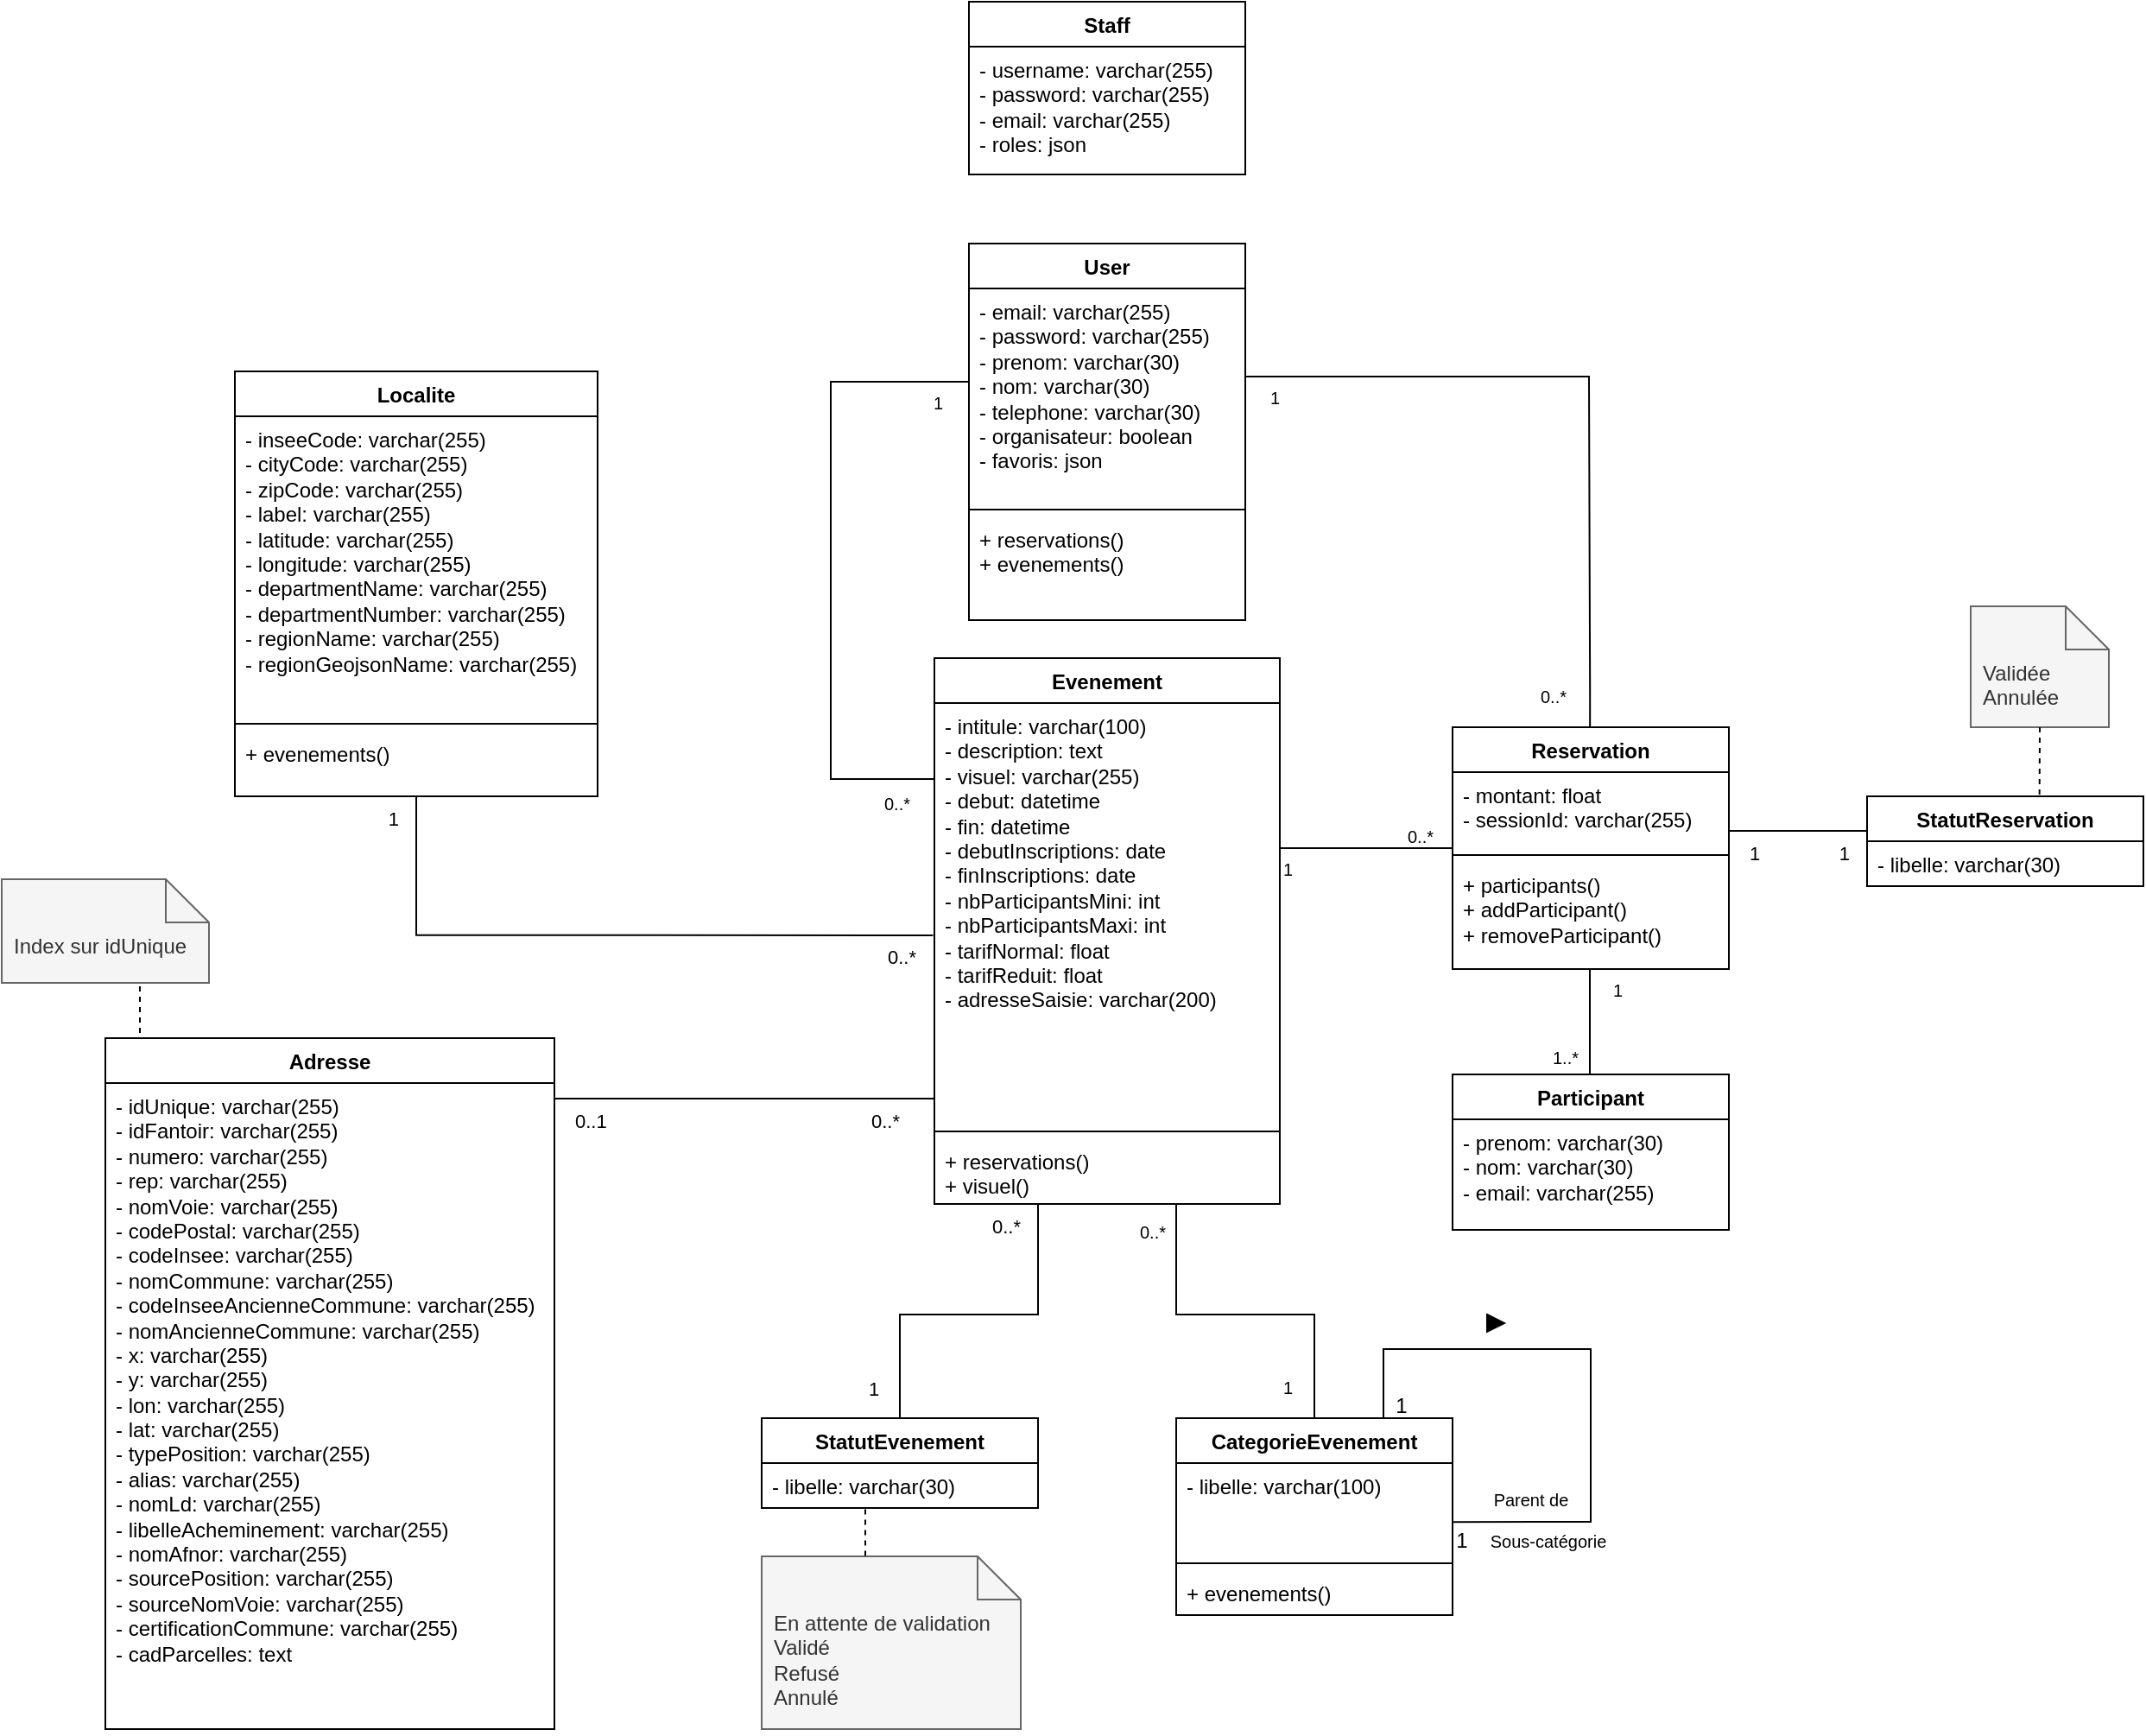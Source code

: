 <mxfile version="24.0.4" type="device">
  <diagram name="Page-1" id="OHU-SYtt-npZF4PoFhkZ">
    <mxGraphModel dx="1258" dy="837" grid="1" gridSize="10" guides="1" tooltips="1" connect="1" arrows="1" fold="1" page="1" pageScale="1" pageWidth="4681" pageHeight="3300" math="0" shadow="0">
      <root>
        <mxCell id="0" />
        <mxCell id="1" parent="0" />
        <mxCell id="VpV34tValKDLqtTL0H20-1" value="Evenement" style="swimlane;fontStyle=1;align=center;verticalAlign=top;childLayout=stackLayout;horizontal=1;startSize=26;horizontalStack=0;resizeParent=1;resizeParentMax=0;resizeLast=0;collapsible=1;marginBottom=0;whiteSpace=wrap;html=1;" parent="1" vertex="1">
          <mxGeometry x="2220" y="1560" width="200" height="316" as="geometry" />
        </mxCell>
        <mxCell id="VpV34tValKDLqtTL0H20-2" value="- intitule: varchar(100)&lt;br&gt;- description: text&lt;br&gt;- visuel: varchar(255)&lt;br&gt;- debut: datetime&lt;br&gt;- fin: datetime&lt;br&gt;- debutInscriptions: date&lt;br&gt;- finInscriptions: date&lt;br&gt;- nbParticipantsMini: int&lt;br&gt;- nbParticipantsMaxi: int&lt;br&gt;- tarifNormal: float&lt;br&gt;- tarifReduit: float&lt;br&gt;- adresseSaisie: varchar(200)&lt;br&gt;&lt;div&gt;&lt;br&gt;&lt;/div&gt;" style="text;strokeColor=none;fillColor=none;align=left;verticalAlign=top;spacingLeft=4;spacingRight=4;overflow=hidden;rotatable=0;points=[[0,0.5],[1,0.5]];portConstraint=eastwest;whiteSpace=wrap;html=1;" parent="VpV34tValKDLqtTL0H20-1" vertex="1">
          <mxGeometry y="26" width="200" height="244" as="geometry" />
        </mxCell>
        <mxCell id="VpV34tValKDLqtTL0H20-3" value="" style="line;strokeWidth=1;fillColor=none;align=left;verticalAlign=middle;spacingTop=-1;spacingLeft=3;spacingRight=3;rotatable=0;labelPosition=right;points=[];portConstraint=eastwest;strokeColor=inherit;" parent="VpV34tValKDLqtTL0H20-1" vertex="1">
          <mxGeometry y="270" width="200" height="8" as="geometry" />
        </mxCell>
        <mxCell id="VpV34tValKDLqtTL0H20-4" value="+ reservations()&lt;br&gt;+ visuel()" style="text;strokeColor=none;fillColor=none;align=left;verticalAlign=top;spacingLeft=4;spacingRight=4;overflow=hidden;rotatable=0;points=[[0,0.5],[1,0.5]];portConstraint=eastwest;whiteSpace=wrap;html=1;" parent="VpV34tValKDLqtTL0H20-1" vertex="1">
          <mxGeometry y="278" width="200" height="38" as="geometry" />
        </mxCell>
        <mxCell id="VpV34tValKDLqtTL0H20-10" value="CategorieEvenement" style="swimlane;fontStyle=1;align=center;verticalAlign=top;childLayout=stackLayout;horizontal=1;startSize=26;horizontalStack=0;resizeParent=1;resizeParentMax=0;resizeLast=0;collapsible=1;marginBottom=0;whiteSpace=wrap;html=1;" parent="1" vertex="1">
          <mxGeometry x="2360" y="2000" width="160" height="114" as="geometry" />
        </mxCell>
        <mxCell id="VpV34tValKDLqtTL0H20-11" value="- libelle: varchar(100)" style="text;strokeColor=none;fillColor=none;align=left;verticalAlign=top;spacingLeft=4;spacingRight=4;overflow=hidden;rotatable=0;points=[[0,0.5],[1,0.5]];portConstraint=eastwest;whiteSpace=wrap;html=1;" parent="VpV34tValKDLqtTL0H20-10" vertex="1">
          <mxGeometry y="26" width="160" height="54" as="geometry" />
        </mxCell>
        <mxCell id="VpV34tValKDLqtTL0H20-12" value="" style="line;strokeWidth=1;fillColor=none;align=left;verticalAlign=middle;spacingTop=-1;spacingLeft=3;spacingRight=3;rotatable=0;labelPosition=right;points=[];portConstraint=eastwest;strokeColor=inherit;" parent="VpV34tValKDLqtTL0H20-10" vertex="1">
          <mxGeometry y="80" width="160" height="8" as="geometry" />
        </mxCell>
        <mxCell id="VpV34tValKDLqtTL0H20-13" value="+ evenements()" style="text;strokeColor=none;fillColor=none;align=left;verticalAlign=top;spacingLeft=4;spacingRight=4;overflow=hidden;rotatable=0;points=[[0,0.5],[1,0.5]];portConstraint=eastwest;whiteSpace=wrap;html=1;" parent="VpV34tValKDLqtTL0H20-10" vertex="1">
          <mxGeometry y="88" width="160" height="26" as="geometry" />
        </mxCell>
        <mxCell id="VpV34tValKDLqtTL0H20-18" value="" style="endArrow=none;html=1;rounded=0;align=center;verticalAlign=bottom;labelBackgroundColor=none;exitX=0.75;exitY=0;exitDx=0;exitDy=0;entryX=0.997;entryY=0.632;entryDx=0;entryDy=0;entryPerimeter=0;" parent="VpV34tValKDLqtTL0H20-10" source="VpV34tValKDLqtTL0H20-10" target="VpV34tValKDLqtTL0H20-11" edge="1">
          <mxGeometry relative="1" as="geometry">
            <mxPoint x="90" y="-30" as="sourcePoint" />
            <mxPoint x="200" y="60" as="targetPoint" />
            <Array as="points">
              <mxPoint x="120" y="-40" />
              <mxPoint x="240" y="-40" />
              <mxPoint x="240" y="60" />
            </Array>
          </mxGeometry>
        </mxCell>
        <mxCell id="VpV34tValKDLqtTL0H20-17" value="" style="triangle;aspect=fixed;fillColor=strokeColor;verticalAlign=bottom;movable=1;resizable=1;rotatable=1;deletable=1;editable=1;locked=0;connectable=1;" parent="1" vertex="1">
          <mxGeometry x="2540" y="1940" width="10" height="10" as="geometry" />
        </mxCell>
        <mxCell id="VpV34tValKDLqtTL0H20-22" value="Parent de" style="text;html=1;align=center;verticalAlign=top;resizable=0;points=[];autosize=1;strokeColor=none;fillColor=none;fontSize=10;" parent="1" vertex="1">
          <mxGeometry x="2530" y="2035" width="70" height="30" as="geometry" />
        </mxCell>
        <mxCell id="VpV34tValKDLqtTL0H20-26" value="&lt;span style=&quot;font-size: 10px;&quot;&gt;Sous-catégorie&lt;/span&gt;" style="text;html=1;align=center;verticalAlign=bottom;resizable=0;points=[];autosize=1;strokeColor=none;fillColor=none;" parent="1" vertex="1">
          <mxGeometry x="2530" y="2050" width="90" height="30" as="geometry" />
        </mxCell>
        <mxCell id="VpV34tValKDLqtTL0H20-67" value="Staff" style="swimlane;fontStyle=1;align=center;verticalAlign=top;childLayout=stackLayout;horizontal=1;startSize=26;horizontalStack=0;resizeParent=1;resizeParentMax=0;resizeLast=0;collapsible=1;marginBottom=0;whiteSpace=wrap;html=1;" parent="1" vertex="1">
          <mxGeometry x="2240" y="1180" width="160" height="100" as="geometry" />
        </mxCell>
        <mxCell id="VpV34tValKDLqtTL0H20-68" value="- username: varchar(255)&lt;br&gt;- password: varchar(255)&lt;br&gt;- email: varchar(255)&lt;br&gt;- roles: json" style="text;strokeColor=none;fillColor=none;align=left;verticalAlign=top;spacingLeft=4;spacingRight=4;overflow=hidden;rotatable=0;points=[[0,0.5],[1,0.5]];portConstraint=eastwest;whiteSpace=wrap;html=1;" parent="VpV34tValKDLqtTL0H20-67" vertex="1">
          <mxGeometry y="26" width="160" height="74" as="geometry" />
        </mxCell>
        <mxCell id="VpV34tValKDLqtTL0H20-81" value="1" style="text;html=1;align=center;verticalAlign=middle;resizable=0;points=[];autosize=1;strokeColor=none;fillColor=none;" parent="1" vertex="1">
          <mxGeometry x="2475" y="1978" width="30" height="30" as="geometry" />
        </mxCell>
        <mxCell id="VpV34tValKDLqtTL0H20-82" value="1" style="text;html=1;align=center;verticalAlign=bottom;resizable=0;points=[];autosize=1;strokeColor=none;fillColor=none;" parent="1" vertex="1">
          <mxGeometry x="2510" y="2050" width="30" height="30" as="geometry" />
        </mxCell>
        <mxCell id="VpV34tValKDLqtTL0H20-83" value="" style="verticalAlign=bottom;html=1;endArrow=none;edgeStyle=orthogonalEdgeStyle;rounded=0;entryX=0.5;entryY=1;entryDx=0;entryDy=0;" parent="1" edge="1">
          <mxGeometry relative="1" as="geometry">
            <mxPoint x="2440" y="2000" as="sourcePoint" />
            <mxPoint x="2360" y="1876" as="targetPoint" />
            <Array as="points">
              <mxPoint x="2440" y="1999" />
              <mxPoint x="2440" y="1940" />
              <mxPoint x="2360" y="1940" />
            </Array>
          </mxGeometry>
        </mxCell>
        <mxCell id="VpV34tValKDLqtTL0H20-84" value="1" style="resizable=0;html=1;align=left;verticalAlign=top;labelBackgroundColor=none;fontSize=10" parent="VpV34tValKDLqtTL0H20-83" connectable="0" vertex="1">
          <mxGeometry x="-1" relative="1" as="geometry">
            <mxPoint x="-20" y="-30" as="offset" />
          </mxGeometry>
        </mxCell>
        <mxCell id="VpV34tValKDLqtTL0H20-86" value="0..*" style="resizable=0;html=1;align=right;verticalAlign=top;labelBackgroundColor=none;fontSize=10" parent="VpV34tValKDLqtTL0H20-83" connectable="0" vertex="1">
          <mxGeometry x="0.9" relative="1" as="geometry">
            <mxPoint x="-6" y="-6" as="offset" />
          </mxGeometry>
        </mxCell>
        <mxCell id="VpV34tValKDLqtTL0H20-91" value="" style="verticalAlign=bottom;html=1;endArrow=none;edgeStyle=orthogonalEdgeStyle;rounded=0;entryX=0.5;entryY=0;entryDx=0;entryDy=0;" parent="1" edge="1">
          <mxGeometry relative="1" as="geometry">
            <mxPoint x="2420" y="1670" as="sourcePoint" />
            <mxPoint x="2520" y="1670" as="targetPoint" />
            <Array as="points" />
          </mxGeometry>
        </mxCell>
        <mxCell id="VpV34tValKDLqtTL0H20-92" value="1" style="resizable=0;html=1;align=left;verticalAlign=top;labelBackgroundColor=none;fontSize=10" parent="VpV34tValKDLqtTL0H20-91" connectable="0" vertex="1">
          <mxGeometry x="-1" relative="1" as="geometry" />
        </mxCell>
        <mxCell id="VpV34tValKDLqtTL0H20-93" value="0..*" style="resizable=0;html=1;align=right;verticalAlign=top;labelBackgroundColor=none;fontSize=10" parent="VpV34tValKDLqtTL0H20-91" connectable="0" vertex="1">
          <mxGeometry x="0.9" relative="1" as="geometry">
            <mxPoint x="-6" y="-19" as="offset" />
          </mxGeometry>
        </mxCell>
        <mxCell id="VpV34tValKDLqtTL0H20-102" value="" style="verticalAlign=bottom;html=1;endArrow=none;edgeStyle=orthogonalEdgeStyle;rounded=0;entryX=0;entryY=0.405;entryDx=0;entryDy=0;entryPerimeter=0;" parent="1" target="MEfozvx0OPqX_W-I6Wp5-21" edge="1">
          <mxGeometry relative="1" as="geometry">
            <mxPoint x="2220" y="1630" as="sourcePoint" />
            <mxPoint x="2150" y="1400" as="targetPoint" />
            <mxPoint as="offset" />
            <Array as="points">
              <mxPoint x="2160" y="1630" />
              <mxPoint x="2160" y="1400" />
              <mxPoint x="2240" y="1400" />
            </Array>
          </mxGeometry>
        </mxCell>
        <mxCell id="VpV34tValKDLqtTL0H20-103" value="0..*" style="resizable=0;html=1;align=left;verticalAlign=top;labelBackgroundColor=none;fontSize=10" parent="VpV34tValKDLqtTL0H20-102" connectable="0" vertex="1">
          <mxGeometry x="-1" relative="1" as="geometry">
            <mxPoint x="-31" y="2" as="offset" />
          </mxGeometry>
        </mxCell>
        <mxCell id="VpV34tValKDLqtTL0H20-104" value="" style="resizable=0;html=1;align=left;verticalAlign=bottom;labelBackgroundColor=none;fontSize=10" parent="VpV34tValKDLqtTL0H20-102" connectable="0" vertex="1">
          <mxGeometry x="-1" relative="1" as="geometry" />
        </mxCell>
        <mxCell id="VpV34tValKDLqtTL0H20-105" value="1" style="resizable=0;html=1;align=right;verticalAlign=top;labelBackgroundColor=none;fontSize=10" parent="VpV34tValKDLqtTL0H20-102" connectable="0" vertex="1">
          <mxGeometry x="0.9" relative="1" as="geometry" />
        </mxCell>
        <mxCell id="VpV34tValKDLqtTL0H20-106" value="" style="resizable=0;html=1;align=right;verticalAlign=bottom;labelBackgroundColor=none;fontSize=10" parent="VpV34tValKDLqtTL0H20-102" connectable="0" vertex="1">
          <mxGeometry x="0.9" relative="1" as="geometry" />
        </mxCell>
        <mxCell id="MEfozvx0OPqX_W-I6Wp5-6" value="Participant" style="swimlane;fontStyle=1;align=center;verticalAlign=top;childLayout=stackLayout;horizontal=1;startSize=26;horizontalStack=0;resizeParent=1;resizeParentMax=0;resizeLast=0;collapsible=1;marginBottom=0;whiteSpace=wrap;html=1;" parent="1" vertex="1">
          <mxGeometry x="2520" y="1801" width="160" height="90" as="geometry" />
        </mxCell>
        <mxCell id="MEfozvx0OPqX_W-I6Wp5-7" value="- prenom: varchar(30)&lt;br&gt;- nom: varchar(30)&lt;br&gt;- email: varchar(255)" style="text;strokeColor=none;fillColor=none;align=left;verticalAlign=top;spacingLeft=4;spacingRight=4;overflow=hidden;rotatable=0;points=[[0,0.5],[1,0.5]];portConstraint=eastwest;whiteSpace=wrap;html=1;" parent="MEfozvx0OPqX_W-I6Wp5-6" vertex="1">
          <mxGeometry y="26" width="160" height="64" as="geometry" />
        </mxCell>
        <mxCell id="MEfozvx0OPqX_W-I6Wp5-10" value="" style="verticalAlign=bottom;html=1;endArrow=none;edgeStyle=orthogonalEdgeStyle;rounded=0;" parent="1" target="MEfozvx0OPqX_W-I6Wp5-6" edge="1">
          <mxGeometry relative="1" as="geometry">
            <mxPoint x="2599.5" y="1740" as="sourcePoint" />
            <mxPoint x="2600" y="1846" as="targetPoint" />
            <Array as="points" />
          </mxGeometry>
        </mxCell>
        <mxCell id="MEfozvx0OPqX_W-I6Wp5-11" value="1" style="resizable=0;html=1;align=left;verticalAlign=top;labelBackgroundColor=none;fontSize=10" parent="MEfozvx0OPqX_W-I6Wp5-10" connectable="0" vertex="1">
          <mxGeometry x="-1" relative="1" as="geometry">
            <mxPoint x="11" as="offset" />
          </mxGeometry>
        </mxCell>
        <mxCell id="MEfozvx0OPqX_W-I6Wp5-12" value="1..*" style="resizable=0;html=1;align=right;verticalAlign=top;labelBackgroundColor=none;fontSize=10" parent="MEfozvx0OPqX_W-I6Wp5-10" connectable="0" vertex="1">
          <mxGeometry x="0.9" relative="1" as="geometry">
            <mxPoint x="-6" y="-19" as="offset" />
          </mxGeometry>
        </mxCell>
        <mxCell id="MEfozvx0OPqX_W-I6Wp5-20" value="User" style="swimlane;fontStyle=1;align=center;verticalAlign=top;childLayout=stackLayout;horizontal=1;startSize=26;horizontalStack=0;resizeParent=1;resizeParentMax=0;resizeLast=0;collapsible=1;marginBottom=0;whiteSpace=wrap;html=1;" parent="1" vertex="1">
          <mxGeometry x="2240" y="1320" width="160" height="218" as="geometry" />
        </mxCell>
        <mxCell id="MEfozvx0OPqX_W-I6Wp5-21" value="- email: varchar(255)&lt;br style=&quot;border-color: var(--border-color);&quot;&gt;- password: varchar(255)&lt;br style=&quot;border-color: var(--border-color);&quot;&gt;- prenom: varchar(30)&lt;br style=&quot;border-color: var(--border-color);&quot;&gt;- nom: varchar(30)&lt;br&gt;- telephone: varchar(30)&lt;br&gt;- organisateur: boolean&lt;br&gt;- favoris: json" style="text;strokeColor=none;fillColor=none;align=left;verticalAlign=top;spacingLeft=4;spacingRight=4;overflow=hidden;rotatable=0;points=[[0,0.5],[1,0.5]];portConstraint=eastwest;whiteSpace=wrap;html=1;" parent="MEfozvx0OPqX_W-I6Wp5-20" vertex="1">
          <mxGeometry y="26" width="160" height="124" as="geometry" />
        </mxCell>
        <mxCell id="MEfozvx0OPqX_W-I6Wp5-22" value="" style="line;strokeWidth=1;fillColor=none;align=left;verticalAlign=middle;spacingTop=-1;spacingLeft=3;spacingRight=3;rotatable=0;labelPosition=right;points=[];portConstraint=eastwest;strokeColor=inherit;" parent="MEfozvx0OPqX_W-I6Wp5-20" vertex="1">
          <mxGeometry y="150" width="160" height="8" as="geometry" />
        </mxCell>
        <mxCell id="MEfozvx0OPqX_W-I6Wp5-23" value="+ reservations()&lt;br&gt;+ evenements()" style="text;strokeColor=none;fillColor=none;align=left;verticalAlign=top;spacingLeft=4;spacingRight=4;overflow=hidden;rotatable=0;points=[[0,0.5],[1,0.5]];portConstraint=eastwest;whiteSpace=wrap;html=1;" parent="MEfozvx0OPqX_W-I6Wp5-20" vertex="1">
          <mxGeometry y="158" width="160" height="60" as="geometry" />
        </mxCell>
        <mxCell id="TFP5KlyqbaO1eXCvGINk-2" value="" style="verticalAlign=bottom;html=1;endArrow=none;edgeStyle=orthogonalEdgeStyle;rounded=0;exitX=0.5;exitY=0;exitDx=0;exitDy=0;entryX=1;entryY=0.411;entryDx=0;entryDy=0;entryPerimeter=0;" parent="1" target="MEfozvx0OPqX_W-I6Wp5-21" edge="1">
          <mxGeometry relative="1" as="geometry">
            <mxPoint x="2599.58" y="1600" as="sourcePoint" />
            <mxPoint x="2599.58" y="1400" as="targetPoint" />
            <mxPoint as="offset" />
            <Array as="points">
              <mxPoint x="2600" y="1580" />
              <mxPoint x="2599" y="1401" />
            </Array>
          </mxGeometry>
        </mxCell>
        <mxCell id="TFP5KlyqbaO1eXCvGINk-3" value="0..*" style="resizable=0;html=1;align=left;verticalAlign=top;labelBackgroundColor=none;fontSize=10" parent="TFP5KlyqbaO1eXCvGINk-2" connectable="0" vertex="1">
          <mxGeometry x="-1" relative="1" as="geometry">
            <mxPoint x="-31" y="-30" as="offset" />
          </mxGeometry>
        </mxCell>
        <mxCell id="TFP5KlyqbaO1eXCvGINk-4" value="" style="resizable=0;html=1;align=left;verticalAlign=bottom;labelBackgroundColor=none;fontSize=10" parent="TFP5KlyqbaO1eXCvGINk-2" connectable="0" vertex="1">
          <mxGeometry x="-1" relative="1" as="geometry" />
        </mxCell>
        <mxCell id="TFP5KlyqbaO1eXCvGINk-5" value="1" style="resizable=0;html=1;align=right;verticalAlign=top;labelBackgroundColor=none;fontSize=10" parent="TFP5KlyqbaO1eXCvGINk-2" connectable="0" vertex="1">
          <mxGeometry x="0.9" relative="1" as="geometry" />
        </mxCell>
        <mxCell id="TFP5KlyqbaO1eXCvGINk-6" value="" style="resizable=0;html=1;align=right;verticalAlign=bottom;labelBackgroundColor=none;fontSize=10" parent="TFP5KlyqbaO1eXCvGINk-2" connectable="0" vertex="1">
          <mxGeometry x="0.9" relative="1" as="geometry" />
        </mxCell>
        <mxCell id="TFP5KlyqbaO1eXCvGINk-37" value="Reservation" style="swimlane;fontStyle=1;align=center;verticalAlign=top;childLayout=stackLayout;horizontal=1;startSize=26;horizontalStack=0;resizeParent=1;resizeParentMax=0;resizeLast=0;collapsible=1;marginBottom=0;whiteSpace=wrap;html=1;" parent="1" vertex="1">
          <mxGeometry x="2520" y="1600" width="160" height="140" as="geometry" />
        </mxCell>
        <mxCell id="TFP5KlyqbaO1eXCvGINk-38" value="- montant: float&lt;br&gt;- sessionId: varchar(255)" style="text;strokeColor=none;fillColor=none;align=left;verticalAlign=top;spacingLeft=4;spacingRight=4;overflow=hidden;rotatable=0;points=[[0,0.5],[1,0.5]];portConstraint=eastwest;whiteSpace=wrap;html=1;" parent="TFP5KlyqbaO1eXCvGINk-37" vertex="1">
          <mxGeometry y="26" width="160" height="44" as="geometry" />
        </mxCell>
        <mxCell id="TFP5KlyqbaO1eXCvGINk-39" value="" style="line;strokeWidth=1;fillColor=none;align=left;verticalAlign=middle;spacingTop=-1;spacingLeft=3;spacingRight=3;rotatable=0;labelPosition=right;points=[];portConstraint=eastwest;strokeColor=inherit;" parent="TFP5KlyqbaO1eXCvGINk-37" vertex="1">
          <mxGeometry y="70" width="160" height="8" as="geometry" />
        </mxCell>
        <mxCell id="TFP5KlyqbaO1eXCvGINk-40" value="+ participants()&lt;br&gt;+ addParticipant()&lt;br&gt;+ removeParticipant()" style="text;strokeColor=none;fillColor=none;align=left;verticalAlign=top;spacingLeft=4;spacingRight=4;overflow=hidden;rotatable=0;points=[[0,0.5],[1,0.5]];portConstraint=eastwest;whiteSpace=wrap;html=1;" parent="TFP5KlyqbaO1eXCvGINk-37" vertex="1">
          <mxGeometry y="78" width="160" height="62" as="geometry" />
        </mxCell>
        <mxCell id="LcyQs51aL2aPvS2Q7SMc-1" value="StatutEvenement" style="swimlane;fontStyle=1;align=center;verticalAlign=top;childLayout=stackLayout;horizontal=1;startSize=26;horizontalStack=0;resizeParent=1;resizeParentMax=0;resizeLast=0;collapsible=1;marginBottom=0;whiteSpace=wrap;html=1;" parent="1" vertex="1">
          <mxGeometry x="2120" y="2000" width="160" height="52" as="geometry" />
        </mxCell>
        <mxCell id="LcyQs51aL2aPvS2Q7SMc-2" value="- libelle: varchar(30)" style="text;strokeColor=none;fillColor=none;align=left;verticalAlign=top;spacingLeft=4;spacingRight=4;overflow=hidden;rotatable=0;points=[[0,0.5],[1,0.5]];portConstraint=eastwest;whiteSpace=wrap;html=1;" parent="LcyQs51aL2aPvS2Q7SMc-1" vertex="1">
          <mxGeometry y="26" width="160" height="26" as="geometry" />
        </mxCell>
        <mxCell id="LcyQs51aL2aPvS2Q7SMc-3" value="" style="endArrow=none;html=1;endSize=12;startArrow=none;startSize=14;startFill=0;edgeStyle=orthogonalEdgeStyle;rounded=0;endFill=0;entryX=0.269;entryY=1.053;entryDx=0;entryDy=0;entryPerimeter=0;exitX=0.5;exitY=0;exitDx=0;exitDy=0;" parent="1" source="LcyQs51aL2aPvS2Q7SMc-1" edge="1">
          <mxGeometry relative="1" as="geometry">
            <mxPoint x="2096.96" y="1919.99" as="sourcePoint" />
            <mxPoint x="2280" y="1876.004" as="targetPoint" />
            <Array as="points">
              <mxPoint x="2200" y="1940" />
              <mxPoint x="2280" y="1940" />
            </Array>
          </mxGeometry>
        </mxCell>
        <mxCell id="LcyQs51aL2aPvS2Q7SMc-4" value="1" style="edgeLabel;resizable=0;html=1;align=left;verticalAlign=top;" parent="LcyQs51aL2aPvS2Q7SMc-3" connectable="0" vertex="1">
          <mxGeometry x="-1" relative="1" as="geometry">
            <mxPoint x="-20" y="-30" as="offset" />
          </mxGeometry>
        </mxCell>
        <mxCell id="LcyQs51aL2aPvS2Q7SMc-5" value="0..*" style="edgeLabel;resizable=0;html=1;align=right;verticalAlign=top;" parent="LcyQs51aL2aPvS2Q7SMc-3" connectable="0" vertex="1">
          <mxGeometry x="1" relative="1" as="geometry">
            <mxPoint x="-10" as="offset" />
          </mxGeometry>
        </mxCell>
        <mxCell id="LcyQs51aL2aPvS2Q7SMc-6" value="En attente de validation&lt;br&gt;Validé&lt;br&gt;Refusé&lt;br&gt;Annulé" style="shape=note2;boundedLbl=1;whiteSpace=wrap;html=1;size=25;verticalAlign=top;align=left;spacingLeft=5;labelBackgroundColor=none;fillColor=#f5f5f5;fontColor=#333333;strokeColor=#666666;" parent="1" vertex="1">
          <mxGeometry x="2120" y="2080" width="150" height="100" as="geometry" />
        </mxCell>
        <mxCell id="LcyQs51aL2aPvS2Q7SMc-7" value="" style="endArrow=none;dashed=1;html=1;rounded=0;exitX=0.375;exitY=1.031;exitDx=0;exitDy=0;exitPerimeter=0;entryX=0.4;entryY=0;entryDx=0;entryDy=0;entryPerimeter=0;" parent="1" source="LcyQs51aL2aPvS2Q7SMc-2" target="LcyQs51aL2aPvS2Q7SMc-6" edge="1">
          <mxGeometry width="50" height="50" relative="1" as="geometry">
            <mxPoint x="2194.68" y="2052.004" as="sourcePoint" />
            <mxPoint x="2195.32" y="2081.33" as="targetPoint" />
          </mxGeometry>
        </mxCell>
        <mxCell id="LcyQs51aL2aPvS2Q7SMc-9" value="StatutReservation" style="swimlane;fontStyle=1;align=center;verticalAlign=top;childLayout=stackLayout;horizontal=1;startSize=26;horizontalStack=0;resizeParent=1;resizeParentMax=0;resizeLast=0;collapsible=1;marginBottom=0;whiteSpace=wrap;html=1;" parent="1" vertex="1">
          <mxGeometry x="2760" y="1640" width="160" height="52" as="geometry" />
        </mxCell>
        <mxCell id="LcyQs51aL2aPvS2Q7SMc-10" value="- libelle: varchar(30)" style="text;strokeColor=none;fillColor=none;align=left;verticalAlign=top;spacingLeft=4;spacingRight=4;overflow=hidden;rotatable=0;points=[[0,0.5],[1,0.5]];portConstraint=eastwest;whiteSpace=wrap;html=1;" parent="LcyQs51aL2aPvS2Q7SMc-9" vertex="1">
          <mxGeometry y="26" width="160" height="26" as="geometry" />
        </mxCell>
        <mxCell id="LcyQs51aL2aPvS2Q7SMc-11" value="" style="endArrow=none;html=1;endSize=12;startArrow=none;startSize=14;startFill=0;edgeStyle=orthogonalEdgeStyle;rounded=0;endFill=0;" parent="1" edge="1">
          <mxGeometry relative="1" as="geometry">
            <mxPoint x="2679.97" y="1660" as="sourcePoint" />
            <mxPoint x="2759.97" y="1660" as="targetPoint" />
            <Array as="points">
              <mxPoint x="2759.97" y="1660" />
            </Array>
          </mxGeometry>
        </mxCell>
        <mxCell id="LcyQs51aL2aPvS2Q7SMc-12" value="1" style="edgeLabel;resizable=0;html=1;align=left;verticalAlign=top;" parent="LcyQs51aL2aPvS2Q7SMc-11" connectable="0" vertex="1">
          <mxGeometry x="-1" relative="1" as="geometry">
            <mxPoint x="10" as="offset" />
          </mxGeometry>
        </mxCell>
        <mxCell id="LcyQs51aL2aPvS2Q7SMc-13" value="1" style="edgeLabel;resizable=0;html=1;align=right;verticalAlign=top;" parent="LcyQs51aL2aPvS2Q7SMc-11" connectable="0" vertex="1">
          <mxGeometry x="1" relative="1" as="geometry">
            <mxPoint x="-10" as="offset" />
          </mxGeometry>
        </mxCell>
        <mxCell id="LcyQs51aL2aPvS2Q7SMc-14" value="Validée&lt;br&gt;Annulée" style="shape=note2;boundedLbl=1;whiteSpace=wrap;html=1;size=25;verticalAlign=top;align=left;spacingLeft=5;labelBackgroundColor=none;fillColor=#f5f5f5;fontColor=#333333;strokeColor=#666666;" parent="1" vertex="1">
          <mxGeometry x="2820" y="1530" width="80" height="70" as="geometry" />
        </mxCell>
        <mxCell id="LcyQs51aL2aPvS2Q7SMc-15" value="" style="endArrow=none;dashed=1;html=1;rounded=0;entryX=0.624;entryY=-0.019;entryDx=0;entryDy=0;exitX=0.5;exitY=1;exitDx=0;exitDy=0;exitPerimeter=0;entryPerimeter=0;" parent="1" source="LcyQs51aL2aPvS2Q7SMc-14" target="LcyQs51aL2aPvS2Q7SMc-9" edge="1">
          <mxGeometry width="50" height="50" relative="1" as="geometry">
            <mxPoint x="2860" y="1620" as="sourcePoint" />
            <mxPoint x="2900" y="1620" as="targetPoint" />
          </mxGeometry>
        </mxCell>
        <mxCell id="NiPJiTK_CVauFB1GZ6C2-8" value="Adresse" style="swimlane;fontStyle=1;align=center;verticalAlign=top;childLayout=stackLayout;horizontal=1;startSize=26;horizontalStack=0;resizeParent=1;resizeParentMax=0;resizeLast=0;collapsible=1;marginBottom=0;whiteSpace=wrap;html=1;" parent="1" vertex="1">
          <mxGeometry x="1740" y="1780" width="260" height="400" as="geometry" />
        </mxCell>
        <mxCell id="NiPJiTK_CVauFB1GZ6C2-9" value="- idUnique: varchar(255)&lt;br&gt;- idFantoir: varchar(255)&lt;br&gt;- numero: varchar(255)&lt;br&gt;- rep: varchar(255)&lt;br&gt;- nomVoie: varchar(255)&lt;br&gt;- codePostal: varchar(255)&lt;br&gt;- codeInsee: varchar(255)&lt;br&gt;- nomCommune: varchar(255)&lt;br&gt;- codeInseeAncienneCommune: varchar(255)&lt;br&gt;- nomAncienneCommune: varchar(255)&lt;br&gt;- x: varchar(255)&lt;br&gt;- y: varchar(255)&lt;br&gt;- lon: varchar(255)&lt;br&gt;- lat: varchar(255)&lt;br&gt;- typePosition: varchar(255)&lt;br&gt;- alias: varchar(255)&lt;br&gt;- nomLd: varchar(255)&lt;br&gt;- libelleAcheminement: varchar(255)&lt;br&gt;- nomAfnor: varchar(255)&lt;br&gt;- sourcePosition: varchar(255)&lt;br&gt;- sourceNomVoie: varchar(255)&lt;br&gt;- certificationCommune: varchar(255)&lt;br&gt;- cadParcelles: text" style="text;strokeColor=none;fillColor=none;align=left;verticalAlign=top;spacingLeft=4;spacingRight=4;overflow=hidden;rotatable=0;points=[[0,0.5],[1,0.5]];portConstraint=eastwest;whiteSpace=wrap;html=1;" parent="NiPJiTK_CVauFB1GZ6C2-8" vertex="1">
          <mxGeometry y="26" width="260" height="374" as="geometry" />
        </mxCell>
        <mxCell id="NiPJiTK_CVauFB1GZ6C2-15" value="" style="endArrow=none;html=1;endSize=12;startArrow=none;startSize=14;startFill=0;edgeStyle=orthogonalEdgeStyle;rounded=0;endFill=0;" parent="1" edge="1">
          <mxGeometry relative="1" as="geometry">
            <mxPoint x="2000" y="1815" as="sourcePoint" />
            <mxPoint x="2210" y="1815" as="targetPoint" />
            <Array as="points">
              <mxPoint x="2220" y="1815.3" />
            </Array>
          </mxGeometry>
        </mxCell>
        <mxCell id="NiPJiTK_CVauFB1GZ6C2-16" value="0..1" style="edgeLabel;resizable=0;html=1;align=left;verticalAlign=top;" parent="NiPJiTK_CVauFB1GZ6C2-15" connectable="0" vertex="1">
          <mxGeometry x="-1" relative="1" as="geometry">
            <mxPoint x="10" as="offset" />
          </mxGeometry>
        </mxCell>
        <mxCell id="NiPJiTK_CVauFB1GZ6C2-17" value="0..*" style="edgeLabel;resizable=0;html=1;align=right;verticalAlign=top;" parent="NiPJiTK_CVauFB1GZ6C2-15" connectable="0" vertex="1">
          <mxGeometry x="1" relative="1" as="geometry">
            <mxPoint x="-10" as="offset" />
          </mxGeometry>
        </mxCell>
        <mxCell id="s8bDWCLdQmTpXwTjZyR9-1" value="" style="endArrow=none;html=1;endSize=12;startArrow=none;startSize=14;startFill=0;edgeStyle=orthogonalEdgeStyle;rounded=0;endFill=0;exitX=-0.004;exitY=0.551;exitDx=0;exitDy=0;exitPerimeter=0;" parent="1" source="VpV34tValKDLqtTL0H20-2" edge="1">
          <mxGeometry relative="1" as="geometry">
            <mxPoint x="2020" y="1720" as="sourcePoint" />
            <mxPoint x="1920" y="1640" as="targetPoint" />
            <Array as="points">
              <mxPoint x="1920" y="1720" />
            </Array>
          </mxGeometry>
        </mxCell>
        <mxCell id="s8bDWCLdQmTpXwTjZyR9-2" value="0..*" style="edgeLabel;resizable=0;html=1;align=left;verticalAlign=top;" parent="s8bDWCLdQmTpXwTjZyR9-1" connectable="0" vertex="1">
          <mxGeometry x="-1" relative="1" as="geometry">
            <mxPoint x="-28" as="offset" />
          </mxGeometry>
        </mxCell>
        <mxCell id="s8bDWCLdQmTpXwTjZyR9-3" value="1" style="edgeLabel;resizable=0;html=1;align=right;verticalAlign=top;" parent="s8bDWCLdQmTpXwTjZyR9-1" connectable="0" vertex="1">
          <mxGeometry x="1" relative="1" as="geometry">
            <mxPoint x="-10" as="offset" />
          </mxGeometry>
        </mxCell>
        <mxCell id="s8bDWCLdQmTpXwTjZyR9-5" value="Localite" style="swimlane;fontStyle=1;align=center;verticalAlign=top;childLayout=stackLayout;horizontal=1;startSize=26;horizontalStack=0;resizeParent=1;resizeParentMax=0;resizeLast=0;collapsible=1;marginBottom=0;whiteSpace=wrap;html=1;" parent="1" vertex="1">
          <mxGeometry x="1815" y="1394" width="210" height="246" as="geometry" />
        </mxCell>
        <mxCell id="s8bDWCLdQmTpXwTjZyR9-6" value="- inseeCode: varchar(255)&lt;br style=&quot;border-color: var(--border-color);&quot;&gt;- cityCode: varchar(255)&lt;br style=&quot;border-color: var(--border-color);&quot;&gt;- zipCode: varchar(255)&lt;br style=&quot;border-color: var(--border-color);&quot;&gt;- label: varchar(255)&lt;br style=&quot;border-color: var(--border-color);&quot;&gt;- latitude: varchar(255)&lt;br style=&quot;border-color: var(--border-color);&quot;&gt;- longitude: varchar(255)&lt;br style=&quot;border-color: var(--border-color);&quot;&gt;- departmentName: varchar(255)&lt;br style=&quot;border-color: var(--border-color);&quot;&gt;- departmentNumber: varchar(255)&lt;br style=&quot;border-color: var(--border-color);&quot;&gt;- regionName: varchar(255)&lt;br style=&quot;border-color: var(--border-color);&quot;&gt;- regionGeojsonName: varchar(255)" style="text;strokeColor=none;fillColor=none;align=left;verticalAlign=top;spacingLeft=4;spacingRight=4;overflow=hidden;rotatable=0;points=[[0,0.5],[1,0.5]];portConstraint=eastwest;whiteSpace=wrap;html=1;" parent="s8bDWCLdQmTpXwTjZyR9-5" vertex="1">
          <mxGeometry y="26" width="210" height="174" as="geometry" />
        </mxCell>
        <mxCell id="s8bDWCLdQmTpXwTjZyR9-7" value="" style="line;strokeWidth=1;fillColor=none;align=left;verticalAlign=middle;spacingTop=-1;spacingLeft=3;spacingRight=3;rotatable=0;labelPosition=right;points=[];portConstraint=eastwest;strokeColor=inherit;" parent="s8bDWCLdQmTpXwTjZyR9-5" vertex="1">
          <mxGeometry y="200" width="210" height="8" as="geometry" />
        </mxCell>
        <mxCell id="s8bDWCLdQmTpXwTjZyR9-8" value="+ evenements()" style="text;strokeColor=none;fillColor=none;align=left;verticalAlign=top;spacingLeft=4;spacingRight=4;overflow=hidden;rotatable=0;points=[[0,0.5],[1,0.5]];portConstraint=eastwest;whiteSpace=wrap;html=1;" parent="s8bDWCLdQmTpXwTjZyR9-5" vertex="1">
          <mxGeometry y="208" width="210" height="38" as="geometry" />
        </mxCell>
        <mxCell id="MOf1x-F4TcwAhBPFR_0l-1" value="Index sur idUnique" style="shape=note2;boundedLbl=1;whiteSpace=wrap;html=1;size=25;verticalAlign=top;align=left;spacingLeft=5;labelBackgroundColor=none;fillColor=#f5f5f5;fontColor=#333333;strokeColor=#666666;" parent="1" vertex="1">
          <mxGeometry x="1680" y="1688" width="120" height="60" as="geometry" />
        </mxCell>
        <mxCell id="MOf1x-F4TcwAhBPFR_0l-2" value="" style="endArrow=none;dashed=1;html=1;rounded=0;entryX=0.4;entryY=0;entryDx=0;entryDy=0;entryPerimeter=0;" parent="1" edge="1">
          <mxGeometry width="50" height="50" relative="1" as="geometry">
            <mxPoint x="1760" y="1750" as="sourcePoint" />
            <mxPoint x="1760" y="1780" as="targetPoint" />
          </mxGeometry>
        </mxCell>
      </root>
    </mxGraphModel>
  </diagram>
</mxfile>
